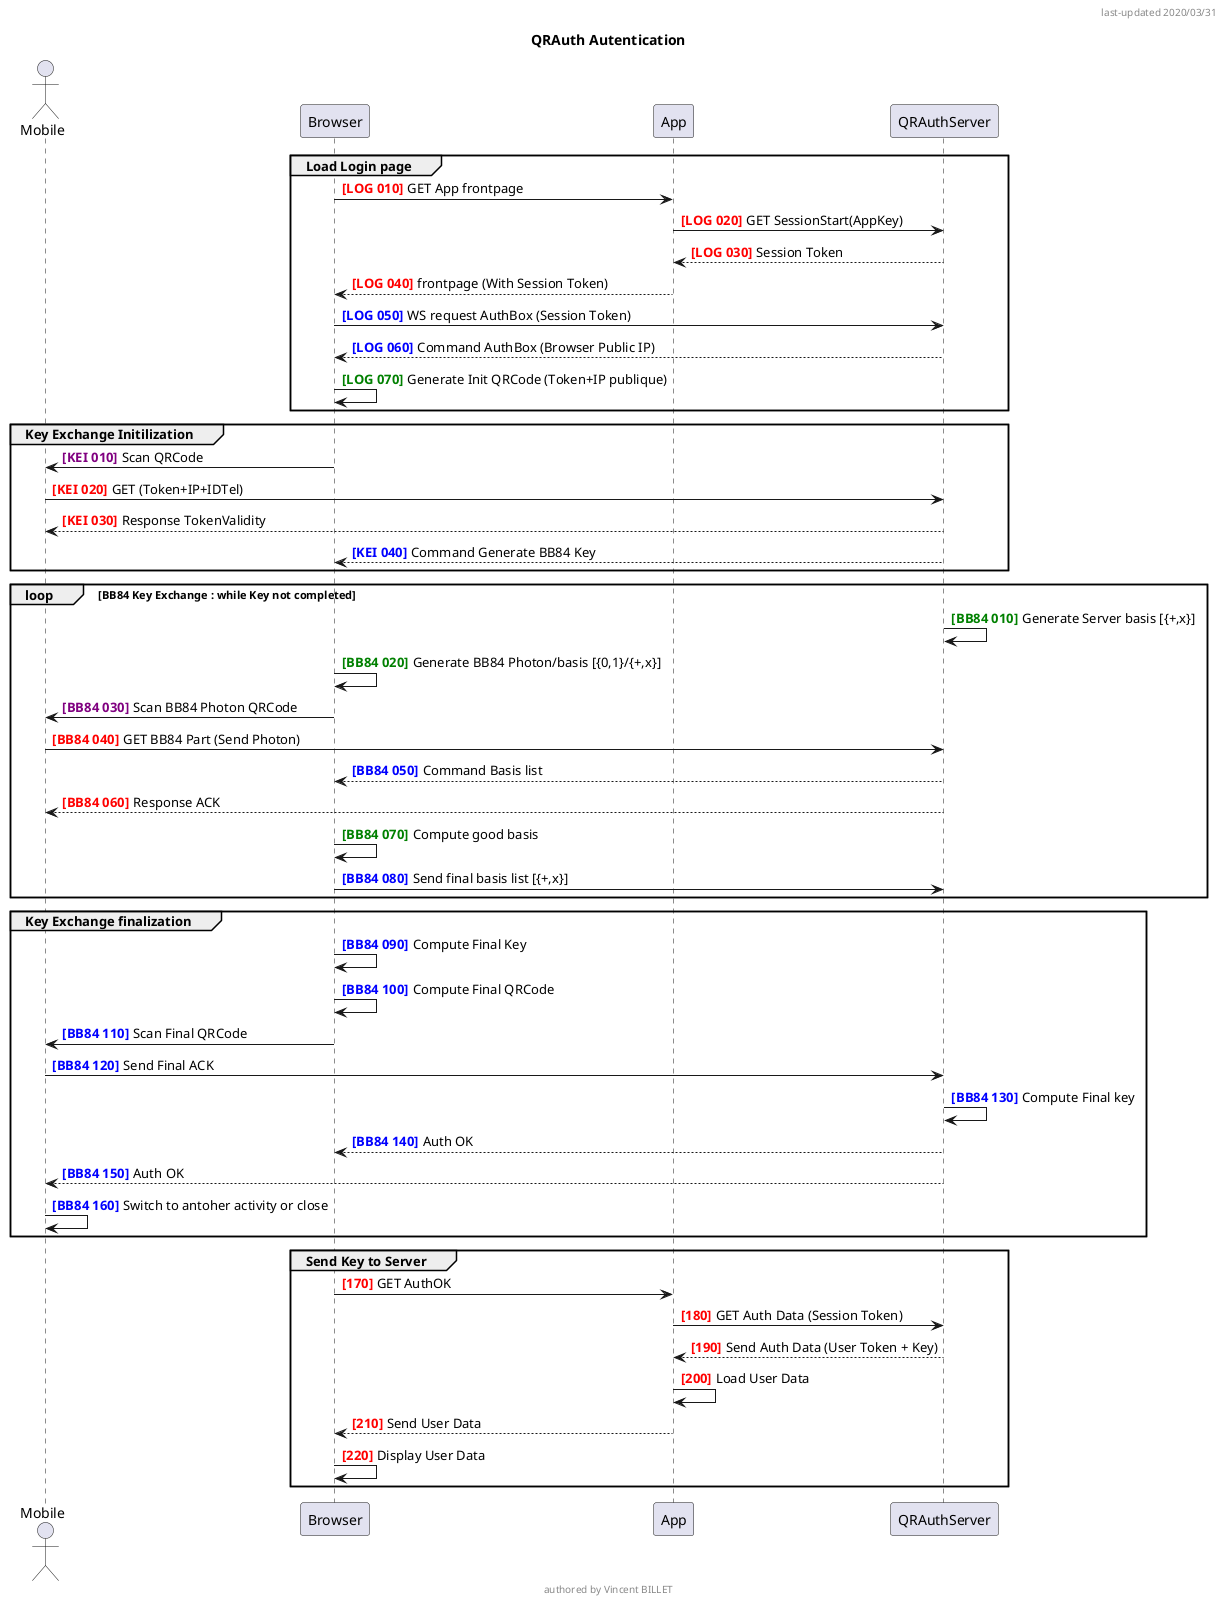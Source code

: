 @startuml QRAuth Autentication
header
last-updated 2020/03/31
end header
title
QRAuth Autentication
end title
footer
authored by Vincent BILLET
end footer

actor Mobile
group Load Login page
	autonumber 10 10 "<font color=red><b>[LOG 000]"
	Browser -> App: GET App frontpage
	App -> QRAuthServer: GET SessionStart(AppKey)
	App <-- QRAuthServer: Session Token
	Browser <-- App: frontpage (With Session Token)
	autonumber resume "<font color=blue><b>[LOG 000]"
	Browser -> QRAuthServer: WS request AuthBox (Session Token)
	Browser <-- QRAuthServer: Command AuthBox (Browser Public IP)
	autonumber resume "<font color=green><b>[LOG 000]"
	Browser -> Browser: Generate Init QRCode (Token+IP publique)
end
group Key Exchange Initilization
	autonumber 10 10 "<font color=purple><b>[KEI 000]"
	Mobile <- Browser: Scan QRCode
	autonumber resume "<font color=red><b>[KEI 000]"
	Mobile -> QRAuthServer: GET (Token+IP+IDTel)
	Mobile <-- QRAuthServer: Response TokenValidity
	autonumber resume "<font color=blue><b>[KEI 000]"
	Browser <-- QRAuthServer: Command Generate BB84 Key
end
loop BB84 Key Exchange : while Key not completed
	autonumber 10 10 "<font color=green><b>[BB84 000]"
	QRAuthServer -> QRAuthServer: Generate Server basis [{+,x}]
	Browser -> Browser: Generate BB84 Photon/basis [{0,1}/{+,x}] 
	autonumber resume "<font color=purple><b>[BB84 000]"
	Mobile <- Browser: Scan BB84 Photon QRCode 
	autonumber resume "<font color=red><b>[BB84 000]"
	Mobile -> QRAuthServer: GET BB84 Part (Send Photon)
	autonumber resume "<font color=blue><b>[BB84 000]"
	Browser <-- QRAuthServer: Command Basis list 
	autonumber resume "<font color=red><b>[BB84 000]"
	Mobile <-- QRAuthServer: Response ACK
	autonumber resume "<font color=green><b>[BB84 000]"
	Browser -> Browser: Compute good basis
	autonumber resume "<font color=blue><b>[BB84 000]"
	Browser -> QRAuthServer: Send final basis list [{+,x}]
end
group Key Exchange finalization
	Browser -> Browser: Compute Final Key
	Browser -> Browser: Compute Final QRCode
	Browser -> Mobile: Scan Final QRCode
	Mobile -> QRAuthServer: Send Final ACK
	QRAuthServer -> QRAuthServer: Compute Final key
	Browser <-- QRAuthServer : Auth OK
	QRAuthServer --> Mobile: Auth OK
	Mobile -> Mobile: Switch to antoher activity or close
end
group Send Key to Server
	autonumber resume "<font color=red><b>[000]"
	Browser -> App: GET AuthOK
	App -> QRAuthServer: GET Auth Data (Session Token)
	QRAuthServer --> App: Send Auth Data (User Token + Key)
	App->App:Load User Data
	App-->Browser:Send User Data
	Browser->Browser:Display User Data
end
@enduml